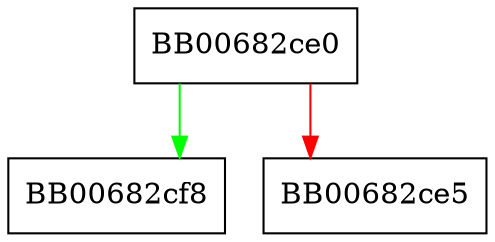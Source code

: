 digraph X509_REQ_set_pubkey {
  node [shape="box"];
  graph [splines=ortho];
  BB00682ce0 -> BB00682cf8 [color="green"];
  BB00682ce0 -> BB00682ce5 [color="red"];
}